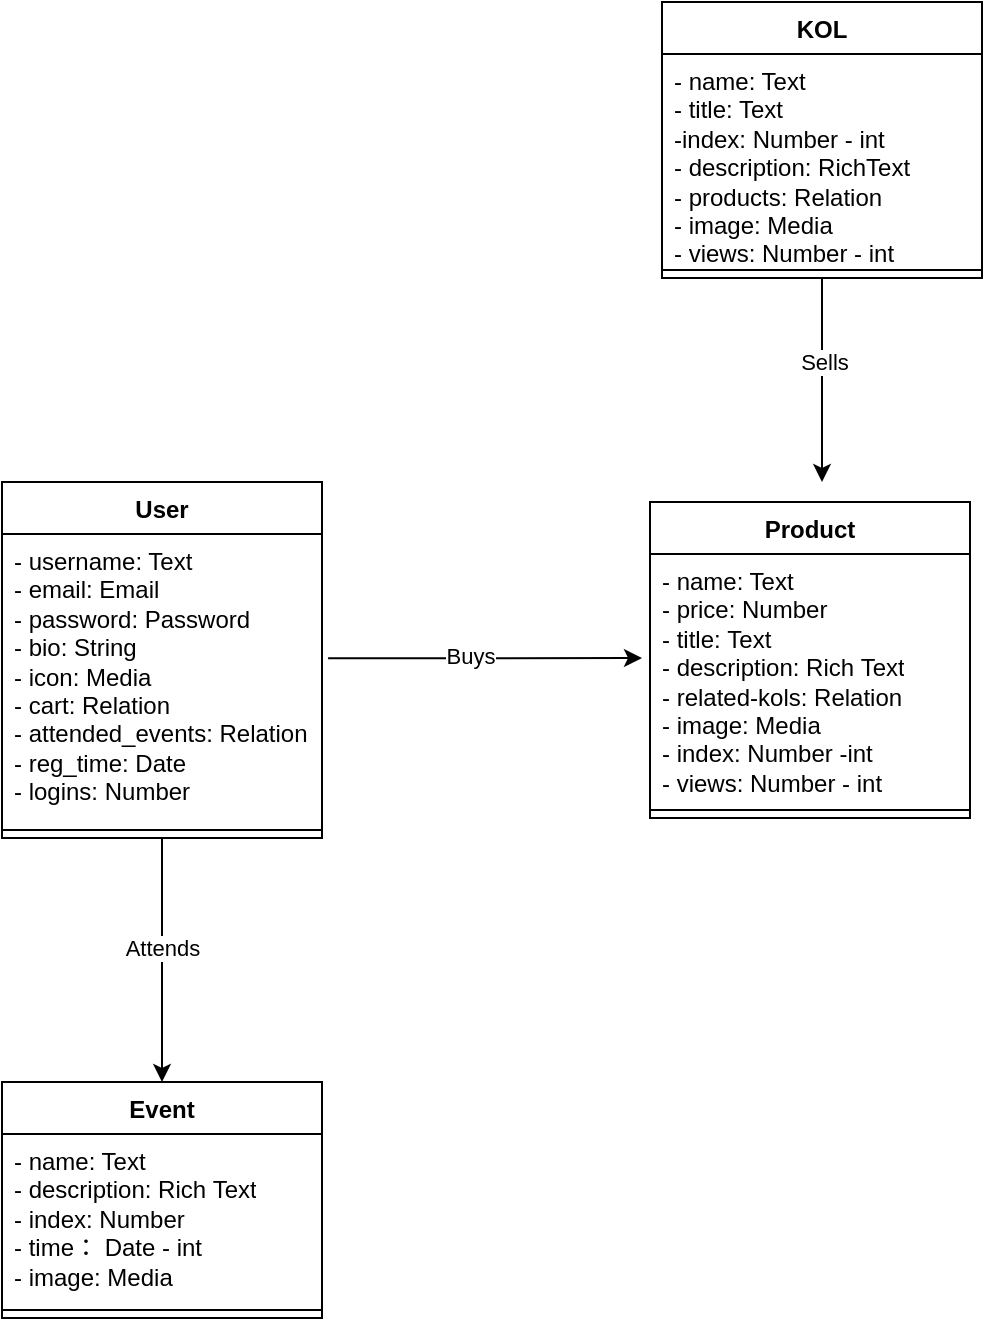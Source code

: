 <mxfile version="24.4.8" type="device">
  <diagram name="第 1 页" id="5mdRfByDDz3yO2vetsfR">
    <mxGraphModel dx="1434" dy="884" grid="1" gridSize="10" guides="1" tooltips="1" connect="1" arrows="1" fold="1" page="1" pageScale="1" pageWidth="827" pageHeight="1169" math="0" shadow="0">
      <root>
        <mxCell id="0" />
        <mxCell id="1" parent="0" />
        <mxCell id="bO7SMT0OaXXxyepgt4Vs-4" style="edgeStyle=orthogonalEdgeStyle;rounded=0;orthogonalLoop=1;jettySize=auto;html=1;" parent="1" source="jSvjcwtI-bgLR1o23KVw-1" edge="1">
          <mxGeometry relative="1" as="geometry">
            <mxPoint x="420" y="260" as="targetPoint" />
          </mxGeometry>
        </mxCell>
        <mxCell id="bO7SMT0OaXXxyepgt4Vs-5" value="Sells" style="edgeLabel;html=1;align=center;verticalAlign=middle;resizable=0;points=[];" parent="bO7SMT0OaXXxyepgt4Vs-4" vertex="1" connectable="0">
          <mxGeometry x="0.239" relative="1" as="geometry">
            <mxPoint y="-21" as="offset" />
          </mxGeometry>
        </mxCell>
        <mxCell id="jSvjcwtI-bgLR1o23KVw-1" value="KOL" style="swimlane;fontStyle=1;align=center;verticalAlign=top;childLayout=stackLayout;horizontal=1;startSize=26;horizontalStack=0;resizeParent=1;resizeParentMax=0;resizeLast=0;collapsible=1;marginBottom=0;whiteSpace=wrap;html=1;" parent="1" vertex="1">
          <mxGeometry x="340" y="20" width="160" height="138" as="geometry" />
        </mxCell>
        <mxCell id="jSvjcwtI-bgLR1o23KVw-2" value="- name: Text&lt;div&gt;- title: Text&lt;br&gt;&lt;/div&gt;&lt;div&gt;-index: Number - int&lt;/div&gt;&lt;div&gt;- description: RichText&lt;br&gt;&lt;/div&gt;&lt;div&gt;- products: Relation&lt;br&gt;&lt;/div&gt;&lt;div&gt;- image: Media&lt;br&gt;&lt;/div&gt;&lt;div&gt;- views: Number - int&lt;/div&gt;" style="text;strokeColor=none;fillColor=none;align=left;verticalAlign=top;spacingLeft=4;spacingRight=4;overflow=hidden;rotatable=0;points=[[0,0.5],[1,0.5]];portConstraint=eastwest;whiteSpace=wrap;html=1;" parent="jSvjcwtI-bgLR1o23KVw-1" vertex="1">
          <mxGeometry y="26" width="160" height="104" as="geometry" />
        </mxCell>
        <mxCell id="jSvjcwtI-bgLR1o23KVw-3" value="" style="line;strokeWidth=1;fillColor=none;align=left;verticalAlign=middle;spacingTop=-1;spacingLeft=3;spacingRight=3;rotatable=0;labelPosition=right;points=[];portConstraint=eastwest;strokeColor=inherit;" parent="jSvjcwtI-bgLR1o23KVw-1" vertex="1">
          <mxGeometry y="130" width="160" height="8" as="geometry" />
        </mxCell>
        <mxCell id="jSvjcwtI-bgLR1o23KVw-5" value="Event" style="swimlane;fontStyle=1;align=center;verticalAlign=top;childLayout=stackLayout;horizontal=1;startSize=26;horizontalStack=0;resizeParent=1;resizeParentMax=0;resizeLast=0;collapsible=1;marginBottom=0;whiteSpace=wrap;html=1;" parent="1" vertex="1">
          <mxGeometry x="10" y="560" width="160" height="118" as="geometry" />
        </mxCell>
        <mxCell id="jSvjcwtI-bgLR1o23KVw-6" value="- name: Text&lt;div&gt;- description: Rich&amp;nbsp;&lt;span style=&quot;background-color: initial;&quot;&gt;Text&lt;/span&gt;&lt;br&gt;&lt;/div&gt;&lt;div&gt;- index: Number&lt;/div&gt;&lt;div&gt;- time： Date - int&lt;/div&gt;&lt;div&gt;- image: Media&lt;/div&gt;" style="text;strokeColor=none;fillColor=none;align=left;verticalAlign=top;spacingLeft=4;spacingRight=4;overflow=hidden;rotatable=0;points=[[0,0.5],[1,0.5]];portConstraint=eastwest;whiteSpace=wrap;html=1;" parent="jSvjcwtI-bgLR1o23KVw-5" vertex="1">
          <mxGeometry y="26" width="160" height="84" as="geometry" />
        </mxCell>
        <mxCell id="jSvjcwtI-bgLR1o23KVw-7" value="" style="line;strokeWidth=1;fillColor=none;align=left;verticalAlign=middle;spacingTop=-1;spacingLeft=3;spacingRight=3;rotatable=0;labelPosition=right;points=[];portConstraint=eastwest;strokeColor=inherit;" parent="jSvjcwtI-bgLR1o23KVw-5" vertex="1">
          <mxGeometry y="110" width="160" height="8" as="geometry" />
        </mxCell>
        <mxCell id="jSvjcwtI-bgLR1o23KVw-9" value="Product" style="swimlane;fontStyle=1;align=center;verticalAlign=top;childLayout=stackLayout;horizontal=1;startSize=26;horizontalStack=0;resizeParent=1;resizeParentMax=0;resizeLast=0;collapsible=1;marginBottom=0;whiteSpace=wrap;html=1;" parent="1" vertex="1">
          <mxGeometry x="334" y="270" width="160" height="158" as="geometry" />
        </mxCell>
        <mxCell id="jSvjcwtI-bgLR1o23KVw-10" value="- name: Text&lt;div&gt;- price: Number&lt;/div&gt;&lt;div&gt;- title:&amp;nbsp;&lt;span style=&quot;background-color: initial;&quot;&gt;Text&lt;/span&gt;&lt;br&gt;&lt;/div&gt;&lt;div&gt;- description: Rich&amp;nbsp;&lt;span style=&quot;background-color: initial;&quot;&gt;Text&lt;/span&gt;&lt;br&gt;&lt;/div&gt;&lt;div&gt;- related-kols: Relation&lt;br&gt;&lt;/div&gt;&lt;div&gt;- image: Media&lt;br&gt;&lt;/div&gt;&lt;div&gt;- index: Number -int&lt;/div&gt;&lt;div&gt;- views: Number - int&lt;/div&gt;" style="text;strokeColor=none;fillColor=none;align=left;verticalAlign=top;spacingLeft=4;spacingRight=4;overflow=hidden;rotatable=0;points=[[0,0.5],[1,0.5]];portConstraint=eastwest;whiteSpace=wrap;html=1;" parent="jSvjcwtI-bgLR1o23KVw-9" vertex="1">
          <mxGeometry y="26" width="160" height="124" as="geometry" />
        </mxCell>
        <mxCell id="jSvjcwtI-bgLR1o23KVw-11" value="" style="line;strokeWidth=1;fillColor=none;align=left;verticalAlign=middle;spacingTop=-1;spacingLeft=3;spacingRight=3;rotatable=0;labelPosition=right;points=[];portConstraint=eastwest;strokeColor=inherit;" parent="jSvjcwtI-bgLR1o23KVw-9" vertex="1">
          <mxGeometry y="150" width="160" height="8" as="geometry" />
        </mxCell>
        <mxCell id="bO7SMT0OaXXxyepgt4Vs-6" style="edgeStyle=orthogonalEdgeStyle;rounded=0;orthogonalLoop=1;jettySize=auto;html=1;" parent="1" source="jSvjcwtI-bgLR1o23KVw-13" edge="1">
          <mxGeometry relative="1" as="geometry">
            <mxPoint x="90" y="560" as="targetPoint" />
          </mxGeometry>
        </mxCell>
        <mxCell id="bO7SMT0OaXXxyepgt4Vs-7" value="Attends" style="edgeLabel;html=1;align=center;verticalAlign=middle;resizable=0;points=[];" parent="bO7SMT0OaXXxyepgt4Vs-6" vertex="1" connectable="0">
          <mxGeometry x="-0.27" y="3" relative="1" as="geometry">
            <mxPoint x="-3" y="10" as="offset" />
          </mxGeometry>
        </mxCell>
        <mxCell id="jSvjcwtI-bgLR1o23KVw-13" value="User" style="swimlane;fontStyle=1;align=center;verticalAlign=top;childLayout=stackLayout;horizontal=1;startSize=26;horizontalStack=0;resizeParent=1;resizeParentMax=0;resizeLast=0;collapsible=1;marginBottom=0;whiteSpace=wrap;html=1;" parent="1" vertex="1">
          <mxGeometry x="10" y="260" width="160" height="178" as="geometry" />
        </mxCell>
        <mxCell id="bO7SMT0OaXXxyepgt4Vs-1" style="edgeStyle=orthogonalEdgeStyle;rounded=0;orthogonalLoop=1;jettySize=auto;html=1;exitX=1.019;exitY=0.431;exitDx=0;exitDy=0;exitPerimeter=0;" parent="jSvjcwtI-bgLR1o23KVw-13" source="jSvjcwtI-bgLR1o23KVw-14" edge="1">
          <mxGeometry relative="1" as="geometry">
            <mxPoint x="320" y="88" as="targetPoint" />
          </mxGeometry>
        </mxCell>
        <mxCell id="bO7SMT0OaXXxyepgt4Vs-2" value="Buys" style="edgeLabel;html=1;align=center;verticalAlign=middle;resizable=0;points=[];" parent="bO7SMT0OaXXxyepgt4Vs-1" vertex="1" connectable="0">
          <mxGeometry x="-0.103" y="1" relative="1" as="geometry">
            <mxPoint as="offset" />
          </mxGeometry>
        </mxCell>
        <mxCell id="jSvjcwtI-bgLR1o23KVw-14" value="- username: Text&lt;div&gt;- email: Email&lt;/div&gt;&lt;div&gt;- password: Password&lt;br&gt;&lt;div&gt;- bio: String&lt;/div&gt;&lt;div&gt;- icon: Media&lt;br&gt;&lt;/div&gt;&lt;/div&gt;&lt;div&gt;- cart: Relation&lt;/div&gt;&lt;div&gt;- attended_events: Relation&lt;/div&gt;&lt;div&gt;- reg_time: Date&lt;/div&gt;&lt;div&gt;- logins: Number&lt;/div&gt;" style="text;strokeColor=none;fillColor=none;align=left;verticalAlign=top;spacingLeft=4;spacingRight=4;overflow=hidden;rotatable=0;points=[[0,0.5],[1,0.5]];portConstraint=eastwest;whiteSpace=wrap;html=1;" parent="jSvjcwtI-bgLR1o23KVw-13" vertex="1">
          <mxGeometry y="26" width="160" height="144" as="geometry" />
        </mxCell>
        <mxCell id="jSvjcwtI-bgLR1o23KVw-15" value="" style="line;strokeWidth=1;fillColor=none;align=left;verticalAlign=middle;spacingTop=-1;spacingLeft=3;spacingRight=3;rotatable=0;labelPosition=right;points=[];portConstraint=eastwest;strokeColor=inherit;" parent="jSvjcwtI-bgLR1o23KVw-13" vertex="1">
          <mxGeometry y="170" width="160" height="8" as="geometry" />
        </mxCell>
      </root>
    </mxGraphModel>
  </diagram>
</mxfile>
